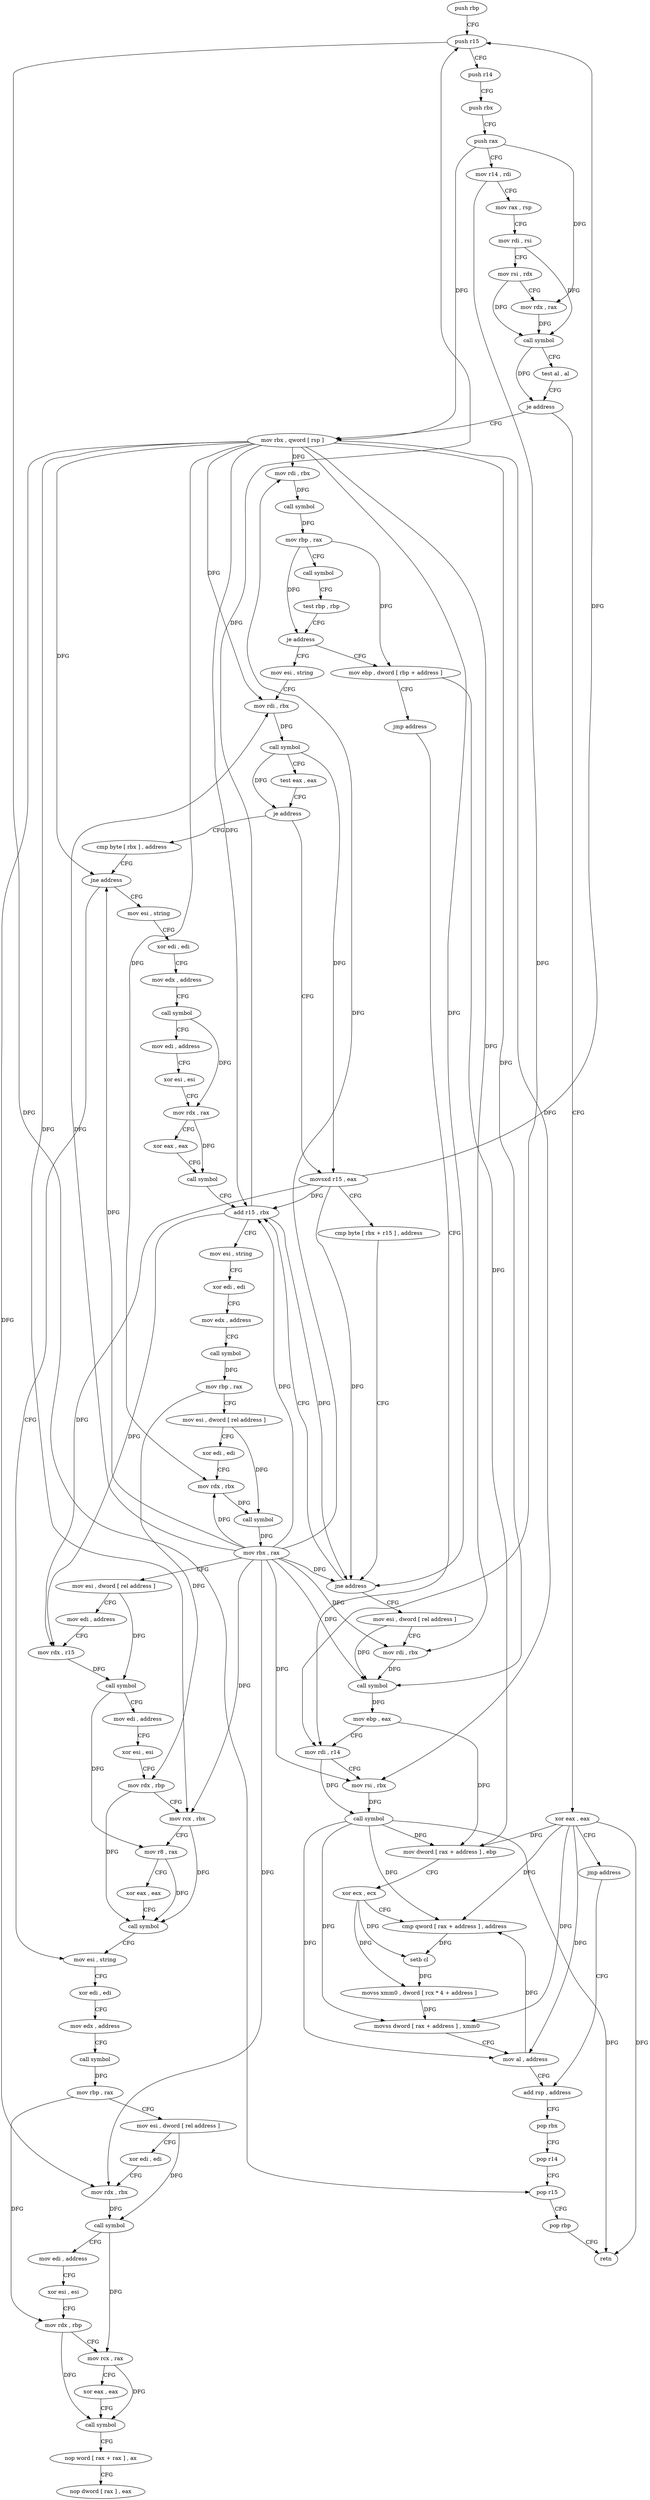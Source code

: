 digraph "func" {
"4242192" [label = "push rbp" ]
"4242193" [label = "push r15" ]
"4242195" [label = "push r14" ]
"4242197" [label = "push rbx" ]
"4242198" [label = "push rax" ]
"4242199" [label = "mov r14 , rdi" ]
"4242202" [label = "mov rax , rsp" ]
"4242205" [label = "mov rdi , rsi" ]
"4242208" [label = "mov rsi , rdx" ]
"4242211" [label = "mov rdx , rax" ]
"4242214" [label = "call symbol" ]
"4242219" [label = "test al , al" ]
"4242221" [label = "je address" ]
"4242253" [label = "xor eax , eax" ]
"4242223" [label = "mov rbx , qword [ rsp ]" ]
"4242255" [label = "jmp address" ]
"4242340" [label = "add rsp , address" ]
"4242227" [label = "mov rdi , rbx" ]
"4242230" [label = "call symbol" ]
"4242235" [label = "mov rbp , rax" ]
"4242238" [label = "call symbol" ]
"4242243" [label = "test rbp , rbp" ]
"4242246" [label = "je address" ]
"4242257" [label = "mov esi , string" ]
"4242248" [label = "mov ebp , dword [ rbp + address ]" ]
"4242344" [label = "pop rbx" ]
"4242345" [label = "pop r14" ]
"4242347" [label = "pop r15" ]
"4242349" [label = "pop rbp" ]
"4242350" [label = "retn" ]
"4242262" [label = "mov rdi , rbx" ]
"4242265" [label = "call symbol" ]
"4242270" [label = "test eax , eax" ]
"4242272" [label = "je address" ]
"4242351" [label = "cmp byte [ rbx ] , address" ]
"4242274" [label = "movsxd r15 , eax" ]
"4242251" [label = "jmp address" ]
"4242300" [label = "mov rdi , r14" ]
"4242354" [label = "jne address" ]
"4242474" [label = "mov esi , string" ]
"4242356" [label = "mov esi , string" ]
"4242277" [label = "cmp byte [ rbx + r15 ] , address" ]
"4242282" [label = "jne address" ]
"4242390" [label = "add r15 , rbx" ]
"4242284" [label = "mov esi , dword [ rel address ]" ]
"4242303" [label = "mov rsi , rbx" ]
"4242306" [label = "call symbol" ]
"4242311" [label = "mov dword [ rax + address ] , ebp" ]
"4242314" [label = "xor ecx , ecx" ]
"4242316" [label = "cmp qword [ rax + address ] , address" ]
"4242321" [label = "setb cl" ]
"4242324" [label = "movss xmm0 , dword [ rcx * 4 + address ]" ]
"4242333" [label = "movss dword [ rax + address ] , xmm0" ]
"4242338" [label = "mov al , address" ]
"4242479" [label = "xor edi , edi" ]
"4242481" [label = "mov edx , address" ]
"4242486" [label = "call symbol" ]
"4242491" [label = "mov rbp , rax" ]
"4242494" [label = "mov esi , dword [ rel address ]" ]
"4242500" [label = "xor edi , edi" ]
"4242502" [label = "mov rdx , rbx" ]
"4242505" [label = "call symbol" ]
"4242510" [label = "mov edi , address" ]
"4242515" [label = "xor esi , esi" ]
"4242517" [label = "mov rdx , rbp" ]
"4242520" [label = "mov rcx , rax" ]
"4242523" [label = "xor eax , eax" ]
"4242525" [label = "call symbol" ]
"4242530" [label = "nop word [ rax + rax ] , ax" ]
"4242540" [label = "nop dword [ rax ] , eax" ]
"4242361" [label = "xor edi , edi" ]
"4242363" [label = "mov edx , address" ]
"4242368" [label = "call symbol" ]
"4242373" [label = "mov edi , address" ]
"4242378" [label = "xor esi , esi" ]
"4242380" [label = "mov rdx , rax" ]
"4242383" [label = "xor eax , eax" ]
"4242385" [label = "call symbol" ]
"4242393" [label = "mov esi , string" ]
"4242398" [label = "xor edi , edi" ]
"4242400" [label = "mov edx , address" ]
"4242405" [label = "call symbol" ]
"4242410" [label = "mov rbp , rax" ]
"4242413" [label = "mov esi , dword [ rel address ]" ]
"4242419" [label = "xor edi , edi" ]
"4242421" [label = "mov rdx , rbx" ]
"4242424" [label = "call symbol" ]
"4242429" [label = "mov rbx , rax" ]
"4242432" [label = "mov esi , dword [ rel address ]" ]
"4242438" [label = "mov edi , address" ]
"4242443" [label = "mov rdx , r15" ]
"4242446" [label = "call symbol" ]
"4242451" [label = "mov edi , address" ]
"4242456" [label = "xor esi , esi" ]
"4242458" [label = "mov rdx , rbp" ]
"4242461" [label = "mov rcx , rbx" ]
"4242464" [label = "mov r8 , rax" ]
"4242467" [label = "xor eax , eax" ]
"4242469" [label = "call symbol" ]
"4242290" [label = "mov rdi , rbx" ]
"4242293" [label = "call symbol" ]
"4242298" [label = "mov ebp , eax" ]
"4242192" -> "4242193" [ label = "CFG" ]
"4242193" -> "4242195" [ label = "CFG" ]
"4242193" -> "4242347" [ label = "DFG" ]
"4242195" -> "4242197" [ label = "CFG" ]
"4242197" -> "4242198" [ label = "CFG" ]
"4242198" -> "4242199" [ label = "CFG" ]
"4242198" -> "4242223" [ label = "DFG" ]
"4242198" -> "4242211" [ label = "DFG" ]
"4242199" -> "4242202" [ label = "CFG" ]
"4242199" -> "4242300" [ label = "DFG" ]
"4242202" -> "4242205" [ label = "CFG" ]
"4242205" -> "4242208" [ label = "CFG" ]
"4242205" -> "4242214" [ label = "DFG" ]
"4242208" -> "4242211" [ label = "CFG" ]
"4242208" -> "4242214" [ label = "DFG" ]
"4242211" -> "4242214" [ label = "DFG" ]
"4242214" -> "4242219" [ label = "CFG" ]
"4242214" -> "4242221" [ label = "DFG" ]
"4242219" -> "4242221" [ label = "CFG" ]
"4242221" -> "4242253" [ label = "CFG" ]
"4242221" -> "4242223" [ label = "CFG" ]
"4242253" -> "4242255" [ label = "CFG" ]
"4242253" -> "4242350" [ label = "DFG" ]
"4242253" -> "4242311" [ label = "DFG" ]
"4242253" -> "4242316" [ label = "DFG" ]
"4242253" -> "4242333" [ label = "DFG" ]
"4242253" -> "4242338" [ label = "DFG" ]
"4242223" -> "4242227" [ label = "DFG" ]
"4242223" -> "4242262" [ label = "DFG" ]
"4242223" -> "4242354" [ label = "DFG" ]
"4242223" -> "4242282" [ label = "DFG" ]
"4242223" -> "4242303" [ label = "DFG" ]
"4242223" -> "4242502" [ label = "DFG" ]
"4242223" -> "4242390" [ label = "DFG" ]
"4242223" -> "4242421" [ label = "DFG" ]
"4242223" -> "4242461" [ label = "DFG" ]
"4242223" -> "4242290" [ label = "DFG" ]
"4242223" -> "4242293" [ label = "DFG" ]
"4242255" -> "4242340" [ label = "CFG" ]
"4242340" -> "4242344" [ label = "CFG" ]
"4242227" -> "4242230" [ label = "DFG" ]
"4242230" -> "4242235" [ label = "DFG" ]
"4242235" -> "4242238" [ label = "CFG" ]
"4242235" -> "4242246" [ label = "DFG" ]
"4242235" -> "4242248" [ label = "DFG" ]
"4242238" -> "4242243" [ label = "CFG" ]
"4242243" -> "4242246" [ label = "CFG" ]
"4242246" -> "4242257" [ label = "CFG" ]
"4242246" -> "4242248" [ label = "CFG" ]
"4242257" -> "4242262" [ label = "CFG" ]
"4242248" -> "4242251" [ label = "CFG" ]
"4242248" -> "4242311" [ label = "DFG" ]
"4242344" -> "4242345" [ label = "CFG" ]
"4242345" -> "4242347" [ label = "CFG" ]
"4242347" -> "4242349" [ label = "CFG" ]
"4242349" -> "4242350" [ label = "CFG" ]
"4242262" -> "4242265" [ label = "DFG" ]
"4242265" -> "4242270" [ label = "CFG" ]
"4242265" -> "4242272" [ label = "DFG" ]
"4242265" -> "4242274" [ label = "DFG" ]
"4242270" -> "4242272" [ label = "CFG" ]
"4242272" -> "4242351" [ label = "CFG" ]
"4242272" -> "4242274" [ label = "CFG" ]
"4242351" -> "4242354" [ label = "CFG" ]
"4242274" -> "4242277" [ label = "CFG" ]
"4242274" -> "4242193" [ label = "DFG" ]
"4242274" -> "4242282" [ label = "DFG" ]
"4242274" -> "4242390" [ label = "DFG" ]
"4242274" -> "4242443" [ label = "DFG" ]
"4242251" -> "4242300" [ label = "CFG" ]
"4242300" -> "4242303" [ label = "CFG" ]
"4242300" -> "4242306" [ label = "DFG" ]
"4242354" -> "4242474" [ label = "CFG" ]
"4242354" -> "4242356" [ label = "CFG" ]
"4242474" -> "4242479" [ label = "CFG" ]
"4242356" -> "4242361" [ label = "CFG" ]
"4242277" -> "4242282" [ label = "CFG" ]
"4242282" -> "4242390" [ label = "CFG" ]
"4242282" -> "4242284" [ label = "CFG" ]
"4242390" -> "4242393" [ label = "CFG" ]
"4242390" -> "4242193" [ label = "DFG" ]
"4242390" -> "4242282" [ label = "DFG" ]
"4242390" -> "4242443" [ label = "DFG" ]
"4242284" -> "4242290" [ label = "CFG" ]
"4242284" -> "4242293" [ label = "DFG" ]
"4242303" -> "4242306" [ label = "DFG" ]
"4242306" -> "4242311" [ label = "DFG" ]
"4242306" -> "4242350" [ label = "DFG" ]
"4242306" -> "4242316" [ label = "DFG" ]
"4242306" -> "4242333" [ label = "DFG" ]
"4242306" -> "4242338" [ label = "DFG" ]
"4242311" -> "4242314" [ label = "CFG" ]
"4242314" -> "4242316" [ label = "CFG" ]
"4242314" -> "4242321" [ label = "DFG" ]
"4242314" -> "4242324" [ label = "DFG" ]
"4242316" -> "4242321" [ label = "DFG" ]
"4242321" -> "4242324" [ label = "DFG" ]
"4242324" -> "4242333" [ label = "DFG" ]
"4242333" -> "4242338" [ label = "CFG" ]
"4242338" -> "4242340" [ label = "CFG" ]
"4242338" -> "4242316" [ label = "DFG" ]
"4242479" -> "4242481" [ label = "CFG" ]
"4242481" -> "4242486" [ label = "CFG" ]
"4242486" -> "4242491" [ label = "DFG" ]
"4242491" -> "4242494" [ label = "CFG" ]
"4242491" -> "4242517" [ label = "DFG" ]
"4242494" -> "4242500" [ label = "CFG" ]
"4242494" -> "4242505" [ label = "DFG" ]
"4242500" -> "4242502" [ label = "CFG" ]
"4242502" -> "4242505" [ label = "DFG" ]
"4242505" -> "4242510" [ label = "CFG" ]
"4242505" -> "4242520" [ label = "DFG" ]
"4242510" -> "4242515" [ label = "CFG" ]
"4242515" -> "4242517" [ label = "CFG" ]
"4242517" -> "4242520" [ label = "CFG" ]
"4242517" -> "4242525" [ label = "DFG" ]
"4242520" -> "4242523" [ label = "CFG" ]
"4242520" -> "4242525" [ label = "DFG" ]
"4242523" -> "4242525" [ label = "CFG" ]
"4242525" -> "4242530" [ label = "CFG" ]
"4242530" -> "4242540" [ label = "CFG" ]
"4242361" -> "4242363" [ label = "CFG" ]
"4242363" -> "4242368" [ label = "CFG" ]
"4242368" -> "4242373" [ label = "CFG" ]
"4242368" -> "4242380" [ label = "DFG" ]
"4242373" -> "4242378" [ label = "CFG" ]
"4242378" -> "4242380" [ label = "CFG" ]
"4242380" -> "4242383" [ label = "CFG" ]
"4242380" -> "4242385" [ label = "DFG" ]
"4242383" -> "4242385" [ label = "CFG" ]
"4242385" -> "4242390" [ label = "CFG" ]
"4242393" -> "4242398" [ label = "CFG" ]
"4242398" -> "4242400" [ label = "CFG" ]
"4242400" -> "4242405" [ label = "CFG" ]
"4242405" -> "4242410" [ label = "DFG" ]
"4242410" -> "4242413" [ label = "CFG" ]
"4242410" -> "4242458" [ label = "DFG" ]
"4242413" -> "4242419" [ label = "CFG" ]
"4242413" -> "4242424" [ label = "DFG" ]
"4242419" -> "4242421" [ label = "CFG" ]
"4242421" -> "4242424" [ label = "DFG" ]
"4242424" -> "4242429" [ label = "DFG" ]
"4242429" -> "4242432" [ label = "CFG" ]
"4242429" -> "4242227" [ label = "DFG" ]
"4242429" -> "4242262" [ label = "DFG" ]
"4242429" -> "4242354" [ label = "DFG" ]
"4242429" -> "4242303" [ label = "DFG" ]
"4242429" -> "4242502" [ label = "DFG" ]
"4242429" -> "4242390" [ label = "DFG" ]
"4242429" -> "4242421" [ label = "DFG" ]
"4242429" -> "4242282" [ label = "DFG" ]
"4242429" -> "4242461" [ label = "DFG" ]
"4242429" -> "4242290" [ label = "DFG" ]
"4242429" -> "4242293" [ label = "DFG" ]
"4242432" -> "4242438" [ label = "CFG" ]
"4242432" -> "4242446" [ label = "DFG" ]
"4242438" -> "4242443" [ label = "CFG" ]
"4242443" -> "4242446" [ label = "DFG" ]
"4242446" -> "4242451" [ label = "CFG" ]
"4242446" -> "4242464" [ label = "DFG" ]
"4242451" -> "4242456" [ label = "CFG" ]
"4242456" -> "4242458" [ label = "CFG" ]
"4242458" -> "4242461" [ label = "CFG" ]
"4242458" -> "4242469" [ label = "DFG" ]
"4242461" -> "4242464" [ label = "CFG" ]
"4242461" -> "4242469" [ label = "DFG" ]
"4242464" -> "4242467" [ label = "CFG" ]
"4242464" -> "4242469" [ label = "DFG" ]
"4242467" -> "4242469" [ label = "CFG" ]
"4242469" -> "4242474" [ label = "CFG" ]
"4242290" -> "4242293" [ label = "DFG" ]
"4242293" -> "4242298" [ label = "DFG" ]
"4242298" -> "4242300" [ label = "CFG" ]
"4242298" -> "4242311" [ label = "DFG" ]
}
